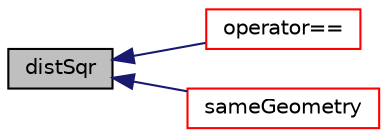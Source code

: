 digraph "distSqr"
{
  bgcolor="transparent";
  edge [fontname="Helvetica",fontsize="10",labelfontname="Helvetica",labelfontsize="10"];
  node [fontname="Helvetica",fontsize="10",shape=record];
  rankdir="LR";
  Node16 [label="distSqr",height=0.2,width=0.4,color="black", fillcolor="grey75", style="filled", fontcolor="black"];
  Node16 -> Node17 [dir="back",color="midnightblue",fontsize="10",style="solid",fontname="Helvetica"];
  Node17 [label="operator==",height=0.2,width=0.4,color="red",URL="$a25981.html#a5f830aa9d12b06d5612129cbad49b3d9"];
  Node16 -> Node24 [dir="back",color="midnightblue",fontsize="10",style="solid",fontname="Helvetica"];
  Node24 [label="sameGeometry",height=0.2,width=0.4,color="red",URL="$a25981.html#a2f4b9dd272038ab76b9d49ba0d8b2387",tooltip="Check for identical geometrical data. Used for cyclics checking. "];
}
